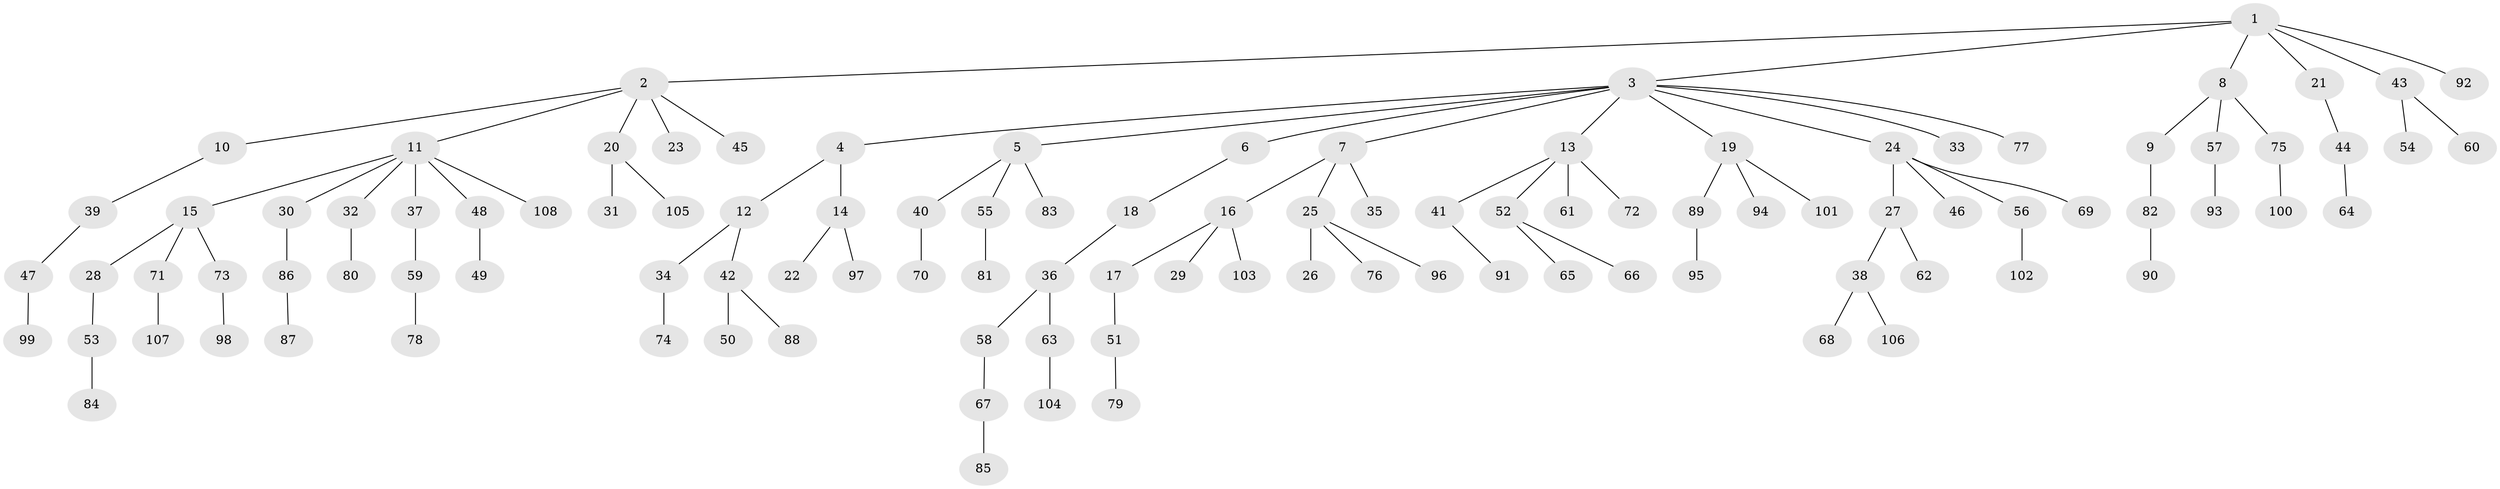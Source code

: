 // coarse degree distribution, {4: 0.06578947368421052, 2: 0.2631578947368421, 3: 0.11842105263157894, 5: 0.02631578947368421, 1: 0.5, 9: 0.013157894736842105, 6: 0.013157894736842105}
// Generated by graph-tools (version 1.1) at 2025/37/03/04/25 23:37:15]
// undirected, 108 vertices, 107 edges
graph export_dot {
  node [color=gray90,style=filled];
  1;
  2;
  3;
  4;
  5;
  6;
  7;
  8;
  9;
  10;
  11;
  12;
  13;
  14;
  15;
  16;
  17;
  18;
  19;
  20;
  21;
  22;
  23;
  24;
  25;
  26;
  27;
  28;
  29;
  30;
  31;
  32;
  33;
  34;
  35;
  36;
  37;
  38;
  39;
  40;
  41;
  42;
  43;
  44;
  45;
  46;
  47;
  48;
  49;
  50;
  51;
  52;
  53;
  54;
  55;
  56;
  57;
  58;
  59;
  60;
  61;
  62;
  63;
  64;
  65;
  66;
  67;
  68;
  69;
  70;
  71;
  72;
  73;
  74;
  75;
  76;
  77;
  78;
  79;
  80;
  81;
  82;
  83;
  84;
  85;
  86;
  87;
  88;
  89;
  90;
  91;
  92;
  93;
  94;
  95;
  96;
  97;
  98;
  99;
  100;
  101;
  102;
  103;
  104;
  105;
  106;
  107;
  108;
  1 -- 2;
  1 -- 3;
  1 -- 8;
  1 -- 21;
  1 -- 43;
  1 -- 92;
  2 -- 10;
  2 -- 11;
  2 -- 20;
  2 -- 23;
  2 -- 45;
  3 -- 4;
  3 -- 5;
  3 -- 6;
  3 -- 7;
  3 -- 13;
  3 -- 19;
  3 -- 24;
  3 -- 33;
  3 -- 77;
  4 -- 12;
  4 -- 14;
  5 -- 40;
  5 -- 55;
  5 -- 83;
  6 -- 18;
  7 -- 16;
  7 -- 25;
  7 -- 35;
  8 -- 9;
  8 -- 57;
  8 -- 75;
  9 -- 82;
  10 -- 39;
  11 -- 15;
  11 -- 30;
  11 -- 32;
  11 -- 37;
  11 -- 48;
  11 -- 108;
  12 -- 34;
  12 -- 42;
  13 -- 41;
  13 -- 52;
  13 -- 61;
  13 -- 72;
  14 -- 22;
  14 -- 97;
  15 -- 28;
  15 -- 71;
  15 -- 73;
  16 -- 17;
  16 -- 29;
  16 -- 103;
  17 -- 51;
  18 -- 36;
  19 -- 89;
  19 -- 94;
  19 -- 101;
  20 -- 31;
  20 -- 105;
  21 -- 44;
  24 -- 27;
  24 -- 46;
  24 -- 56;
  24 -- 69;
  25 -- 26;
  25 -- 76;
  25 -- 96;
  27 -- 38;
  27 -- 62;
  28 -- 53;
  30 -- 86;
  32 -- 80;
  34 -- 74;
  36 -- 58;
  36 -- 63;
  37 -- 59;
  38 -- 68;
  38 -- 106;
  39 -- 47;
  40 -- 70;
  41 -- 91;
  42 -- 50;
  42 -- 88;
  43 -- 54;
  43 -- 60;
  44 -- 64;
  47 -- 99;
  48 -- 49;
  51 -- 79;
  52 -- 65;
  52 -- 66;
  53 -- 84;
  55 -- 81;
  56 -- 102;
  57 -- 93;
  58 -- 67;
  59 -- 78;
  63 -- 104;
  67 -- 85;
  71 -- 107;
  73 -- 98;
  75 -- 100;
  82 -- 90;
  86 -- 87;
  89 -- 95;
}
